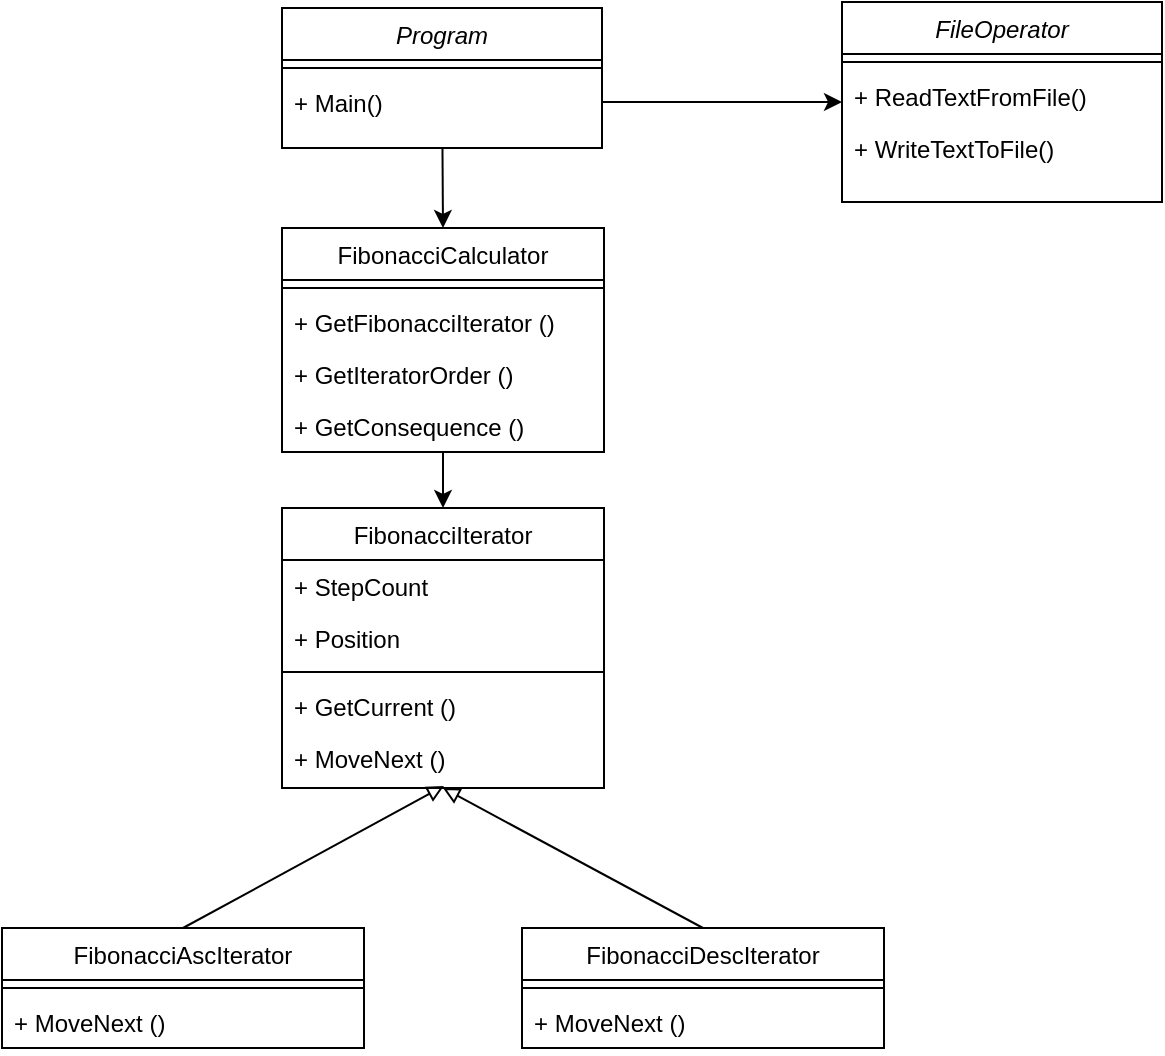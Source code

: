 <mxfile version="13.6.2" type="device"><diagram id="C5RBs43oDa-KdzZeNtuy" name="Page-1"><mxGraphModel dx="1551" dy="1166" grid="1" gridSize="10" guides="1" tooltips="1" connect="1" arrows="1" fold="1" page="1" pageScale="1" pageWidth="827" pageHeight="1169" math="0" shadow="0"><root><mxCell id="WIyWlLk6GJQsqaUBKTNV-0"/><mxCell id="WIyWlLk6GJQsqaUBKTNV-1" parent="WIyWlLk6GJQsqaUBKTNV-0"/><mxCell id="uc-9JXOFVDLEKdGtTpLK-29" style="edgeStyle=none;rounded=0;orthogonalLoop=1;jettySize=auto;html=1;entryX=0.5;entryY=1;entryDx=0;entryDy=0;endArrow=block;endFill=0;exitX=0.5;exitY=0;exitDx=0;exitDy=0;" parent="WIyWlLk6GJQsqaUBKTNV-1" source="uc-9JXOFVDLEKdGtTpLK-17" target="uc-9JXOFVDLEKdGtTpLK-0" edge="1"><mxGeometry relative="1" as="geometry"/></mxCell><mxCell id="uc-9JXOFVDLEKdGtTpLK-38" style="edgeStyle=none;rounded=0;orthogonalLoop=1;jettySize=auto;html=1;entryX=0.5;entryY=0;entryDx=0;entryDy=0;endArrow=classic;endFill=1;" parent="WIyWlLk6GJQsqaUBKTNV-1" source="uc-9JXOFVDLEKdGtTpLK-32" target="uc-9JXOFVDLEKdGtTpLK-0" edge="1"><mxGeometry relative="1" as="geometry"/></mxCell><mxCell id="uc-9JXOFVDLEKdGtTpLK-32" value="FibonacciCalculator" style="swimlane;fontStyle=0;align=center;verticalAlign=top;childLayout=stackLayout;horizontal=1;startSize=26;horizontalStack=0;resizeParent=1;resizeLast=0;collapsible=1;marginBottom=0;rounded=0;shadow=0;strokeWidth=1;" parent="WIyWlLk6GJQsqaUBKTNV-1" vertex="1"><mxGeometry x="360" y="1130" width="161" height="112" as="geometry"><mxRectangle x="130" y="380" width="160" height="26" as="alternateBounds"/></mxGeometry></mxCell><mxCell id="uc-9JXOFVDLEKdGtTpLK-33" value="" style="line;html=1;strokeWidth=1;align=left;verticalAlign=middle;spacingTop=-1;spacingLeft=3;spacingRight=3;rotatable=0;labelPosition=right;points=[];portConstraint=eastwest;" parent="uc-9JXOFVDLEKdGtTpLK-32" vertex="1"><mxGeometry y="26" width="161" height="8" as="geometry"/></mxCell><mxCell id="uc-9JXOFVDLEKdGtTpLK-34" value="+ GetFibonacciIterator ()" style="text;align=left;verticalAlign=top;spacingLeft=4;spacingRight=4;overflow=hidden;rotatable=0;points=[[0,0.5],[1,0.5]];portConstraint=eastwest;" parent="uc-9JXOFVDLEKdGtTpLK-32" vertex="1"><mxGeometry y="34" width="161" height="26" as="geometry"/></mxCell><mxCell id="0Xv9rLludI8P5uoOF2cR-1" value="+ GetIteratorOrder ()" style="text;align=left;verticalAlign=top;spacingLeft=4;spacingRight=4;overflow=hidden;rotatable=0;points=[[0,0.5],[1,0.5]];portConstraint=eastwest;" vertex="1" parent="uc-9JXOFVDLEKdGtTpLK-32"><mxGeometry y="60" width="161" height="26" as="geometry"/></mxCell><mxCell id="0Xv9rLludI8P5uoOF2cR-4" value="+ GetConsequence ()" style="text;align=left;verticalAlign=top;spacingLeft=4;spacingRight=4;overflow=hidden;rotatable=0;points=[[0,0.5],[1,0.5]];portConstraint=eastwest;" vertex="1" parent="uc-9JXOFVDLEKdGtTpLK-32"><mxGeometry y="86" width="161" height="26" as="geometry"/></mxCell><mxCell id="uc-9JXOFVDLEKdGtTpLK-47" style="edgeStyle=none;rounded=0;orthogonalLoop=1;jettySize=auto;html=1;entryX=0.5;entryY=0;entryDx=0;entryDy=0;endArrow=classic;endFill=1;" parent="WIyWlLk6GJQsqaUBKTNV-1" source="uc-9JXOFVDLEKdGtTpLK-39" target="uc-9JXOFVDLEKdGtTpLK-32" edge="1"><mxGeometry relative="1" as="geometry"/></mxCell><mxCell id="uc-9JXOFVDLEKdGtTpLK-39" value="Program" style="swimlane;fontStyle=2;align=center;verticalAlign=top;childLayout=stackLayout;horizontal=1;startSize=26;horizontalStack=0;resizeParent=1;resizeLast=0;collapsible=1;marginBottom=0;rounded=0;shadow=0;strokeWidth=1;" parent="WIyWlLk6GJQsqaUBKTNV-1" vertex="1"><mxGeometry x="360" y="1020" width="160" height="70" as="geometry"><mxRectangle x="230" y="140" width="160" height="26" as="alternateBounds"/></mxGeometry></mxCell><mxCell id="uc-9JXOFVDLEKdGtTpLK-40" value="" style="line;html=1;strokeWidth=1;align=left;verticalAlign=middle;spacingTop=-1;spacingLeft=3;spacingRight=3;rotatable=0;labelPosition=right;points=[];portConstraint=eastwest;" parent="uc-9JXOFVDLEKdGtTpLK-39" vertex="1"><mxGeometry y="26" width="160" height="8" as="geometry"/></mxCell><mxCell id="uc-9JXOFVDLEKdGtTpLK-41" value="+ Main()" style="text;align=left;verticalAlign=top;spacingLeft=4;spacingRight=4;overflow=hidden;rotatable=0;points=[[0,0.5],[1,0.5]];portConstraint=eastwest;" parent="uc-9JXOFVDLEKdGtTpLK-39" vertex="1"><mxGeometry y="34" width="160" height="26" as="geometry"/></mxCell><mxCell id="uc-9JXOFVDLEKdGtTpLK-46" style="edgeStyle=orthogonalEdgeStyle;rounded=0;orthogonalLoop=1;jettySize=auto;html=1;entryX=0;entryY=0.5;entryDx=0;entryDy=0;endArrow=classic;endFill=1;exitX=1;exitY=0.5;exitDx=0;exitDy=0;" parent="WIyWlLk6GJQsqaUBKTNV-1" source="uc-9JXOFVDLEKdGtTpLK-41" target="uc-9JXOFVDLEKdGtTpLK-42" edge="1"><mxGeometry relative="1" as="geometry"/></mxCell><mxCell id="uc-9JXOFVDLEKdGtTpLK-42" value="FileOperator" style="swimlane;fontStyle=2;align=center;verticalAlign=top;childLayout=stackLayout;horizontal=1;startSize=26;horizontalStack=0;resizeParent=1;resizeLast=0;collapsible=1;marginBottom=0;rounded=0;shadow=0;strokeWidth=1;" parent="WIyWlLk6GJQsqaUBKTNV-1" vertex="1"><mxGeometry x="640" y="1017" width="160" height="100" as="geometry"><mxRectangle x="230" y="140" width="160" height="26" as="alternateBounds"/></mxGeometry></mxCell><mxCell id="uc-9JXOFVDLEKdGtTpLK-43" value="" style="line;html=1;strokeWidth=1;align=left;verticalAlign=middle;spacingTop=-1;spacingLeft=3;spacingRight=3;rotatable=0;labelPosition=right;points=[];portConstraint=eastwest;" parent="uc-9JXOFVDLEKdGtTpLK-42" vertex="1"><mxGeometry y="26" width="160" height="8" as="geometry"/></mxCell><mxCell id="uc-9JXOFVDLEKdGtTpLK-44" value="+ ReadTextFromFile()" style="text;align=left;verticalAlign=top;spacingLeft=4;spacingRight=4;overflow=hidden;rotatable=0;points=[[0,0.5],[1,0.5]];portConstraint=eastwest;" parent="uc-9JXOFVDLEKdGtTpLK-42" vertex="1"><mxGeometry y="34" width="160" height="26" as="geometry"/></mxCell><mxCell id="uc-9JXOFVDLEKdGtTpLK-45" value="+ WriteTextToFile()" style="text;align=left;verticalAlign=top;spacingLeft=4;spacingRight=4;overflow=hidden;rotatable=0;points=[[0,0.5],[1,0.5]];portConstraint=eastwest;" parent="uc-9JXOFVDLEKdGtTpLK-42" vertex="1"><mxGeometry y="60" width="160" height="26" as="geometry"/></mxCell><mxCell id="0Xv9rLludI8P5uoOF2cR-3" style="edgeStyle=none;rounded=0;orthogonalLoop=1;jettySize=auto;html=1;entryX=0.503;entryY=1.038;entryDx=0;entryDy=0;endArrow=block;endFill=0;exitX=0.5;exitY=0;exitDx=0;exitDy=0;entryPerimeter=0;" edge="1" parent="WIyWlLk6GJQsqaUBKTNV-1" source="uc-9JXOFVDLEKdGtTpLK-11" target="uc-9JXOFVDLEKdGtTpLK-3"><mxGeometry relative="1" as="geometry"><mxPoint x="580.5" y="1450" as="sourcePoint"/><mxPoint x="450.5" y="1400" as="targetPoint"/></mxGeometry></mxCell><mxCell id="uc-9JXOFVDLEKdGtTpLK-0" value="FibonacciIterator" style="swimlane;fontStyle=0;align=center;verticalAlign=top;childLayout=stackLayout;horizontal=1;startSize=26;horizontalStack=0;resizeParent=1;resizeLast=0;collapsible=1;marginBottom=0;rounded=0;shadow=0;strokeWidth=1;" parent="WIyWlLk6GJQsqaUBKTNV-1" vertex="1"><mxGeometry x="360" y="1270" width="161" height="140" as="geometry"><mxRectangle x="130" y="380" width="160" height="26" as="alternateBounds"/></mxGeometry></mxCell><mxCell id="uc-9JXOFVDLEKdGtTpLK-2" value="+ StepCount" style="text;align=left;verticalAlign=top;spacingLeft=4;spacingRight=4;overflow=hidden;rotatable=0;points=[[0,0.5],[1,0.5]];portConstraint=eastwest;" parent="uc-9JXOFVDLEKdGtTpLK-0" vertex="1"><mxGeometry y="26" width="161" height="26" as="geometry"/></mxCell><mxCell id="0Xv9rLludI8P5uoOF2cR-2" value="+ Position" style="text;align=left;verticalAlign=top;spacingLeft=4;spacingRight=4;overflow=hidden;rotatable=0;points=[[0,0.5],[1,0.5]];portConstraint=eastwest;" vertex="1" parent="uc-9JXOFVDLEKdGtTpLK-0"><mxGeometry y="52" width="161" height="26" as="geometry"/></mxCell><mxCell id="uc-9JXOFVDLEKdGtTpLK-1" value="" style="line;html=1;strokeWidth=1;align=left;verticalAlign=middle;spacingTop=-1;spacingLeft=3;spacingRight=3;rotatable=0;labelPosition=right;points=[];portConstraint=eastwest;" parent="uc-9JXOFVDLEKdGtTpLK-0" vertex="1"><mxGeometry y="78" width="161" height="8" as="geometry"/></mxCell><mxCell id="uc-9JXOFVDLEKdGtTpLK-8" value="+ GetCurrent ()" style="text;align=left;verticalAlign=top;spacingLeft=4;spacingRight=4;overflow=hidden;rotatable=0;points=[[0,0.5],[1,0.5]];portConstraint=eastwest;" parent="uc-9JXOFVDLEKdGtTpLK-0" vertex="1"><mxGeometry y="86" width="161" height="26" as="geometry"/></mxCell><mxCell id="uc-9JXOFVDLEKdGtTpLK-3" value="+ MoveNext ()" style="text;align=left;verticalAlign=top;spacingLeft=4;spacingRight=4;overflow=hidden;rotatable=0;points=[[0,0.5],[1,0.5]];portConstraint=eastwest;" parent="uc-9JXOFVDLEKdGtTpLK-0" vertex="1"><mxGeometry y="112" width="161" height="26" as="geometry"/></mxCell><mxCell id="uc-9JXOFVDLEKdGtTpLK-17" value="FibonacciDescIterator" style="swimlane;fontStyle=0;align=center;verticalAlign=top;childLayout=stackLayout;horizontal=1;startSize=26;horizontalStack=0;resizeParent=1;resizeLast=0;collapsible=1;marginBottom=0;rounded=0;shadow=0;strokeWidth=1;" parent="WIyWlLk6GJQsqaUBKTNV-1" vertex="1"><mxGeometry x="480" y="1480" width="181" height="60" as="geometry"><mxRectangle x="130" y="380" width="160" height="26" as="alternateBounds"/></mxGeometry></mxCell><mxCell id="uc-9JXOFVDLEKdGtTpLK-18" value="" style="line;html=1;strokeWidth=1;align=left;verticalAlign=middle;spacingTop=-1;spacingLeft=3;spacingRight=3;rotatable=0;labelPosition=right;points=[];portConstraint=eastwest;" parent="uc-9JXOFVDLEKdGtTpLK-17" vertex="1"><mxGeometry y="26" width="181" height="8" as="geometry"/></mxCell><mxCell id="uc-9JXOFVDLEKdGtTpLK-19" value="+ MoveNext ()" style="text;align=left;verticalAlign=top;spacingLeft=4;spacingRight=4;overflow=hidden;rotatable=0;points=[[0,0.5],[1,0.5]];portConstraint=eastwest;" parent="uc-9JXOFVDLEKdGtTpLK-17" vertex="1"><mxGeometry y="34" width="181" height="26" as="geometry"/></mxCell><mxCell id="uc-9JXOFVDLEKdGtTpLK-11" value="FibonacciAscIterator" style="swimlane;fontStyle=0;align=center;verticalAlign=top;childLayout=stackLayout;horizontal=1;startSize=26;horizontalStack=0;resizeParent=1;resizeLast=0;collapsible=1;marginBottom=0;rounded=0;shadow=0;strokeWidth=1;" parent="WIyWlLk6GJQsqaUBKTNV-1" vertex="1"><mxGeometry x="220" y="1480" width="181" height="60" as="geometry"><mxRectangle x="130" y="380" width="160" height="26" as="alternateBounds"/></mxGeometry></mxCell><mxCell id="uc-9JXOFVDLEKdGtTpLK-12" value="" style="line;html=1;strokeWidth=1;align=left;verticalAlign=middle;spacingTop=-1;spacingLeft=3;spacingRight=3;rotatable=0;labelPosition=right;points=[];portConstraint=eastwest;" parent="uc-9JXOFVDLEKdGtTpLK-11" vertex="1"><mxGeometry y="26" width="181" height="8" as="geometry"/></mxCell><mxCell id="uc-9JXOFVDLEKdGtTpLK-14" value="+ MoveNext ()" style="text;align=left;verticalAlign=top;spacingLeft=4;spacingRight=4;overflow=hidden;rotatable=0;points=[[0,0.5],[1,0.5]];portConstraint=eastwest;" parent="uc-9JXOFVDLEKdGtTpLK-11" vertex="1"><mxGeometry y="34" width="181" height="26" as="geometry"/></mxCell></root></mxGraphModel></diagram></mxfile>